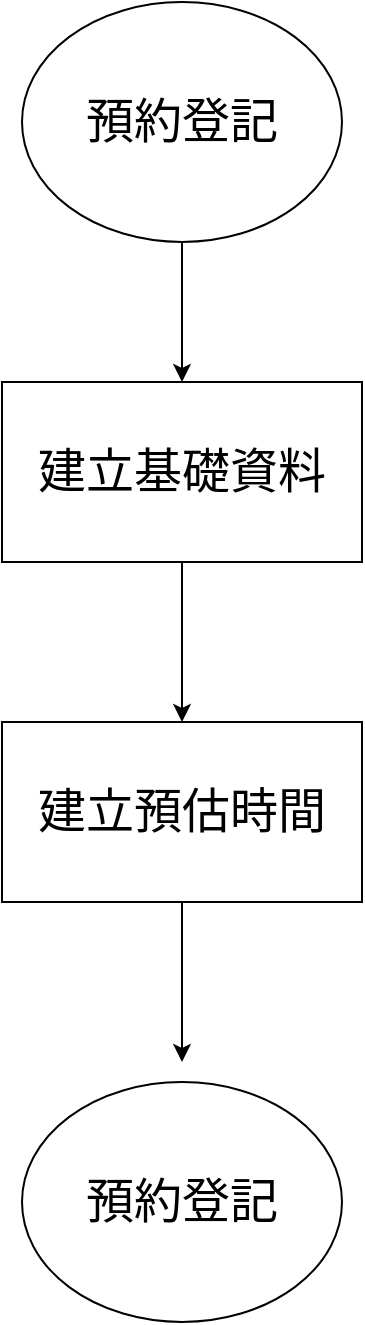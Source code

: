 <mxfile version="24.7.16">
  <diagram name="第 1 页" id="UG0YMzA9eMdiBVnE-49O">
    <mxGraphModel dx="1434" dy="738" grid="1" gridSize="10" guides="1" tooltips="1" connect="1" arrows="1" fold="1" page="1" pageScale="1" pageWidth="827" pageHeight="1169" math="0" shadow="0">
      <root>
        <mxCell id="0" />
        <mxCell id="1" parent="0" />
        <mxCell id="vw6U1GoPQnJPo7Tv32jx-3" value="" style="edgeStyle=orthogonalEdgeStyle;rounded=0;orthogonalLoop=1;jettySize=auto;html=1;" parent="1" source="vw6U1GoPQnJPo7Tv32jx-1" target="vw6U1GoPQnJPo7Tv32jx-2" edge="1">
          <mxGeometry relative="1" as="geometry" />
        </mxCell>
        <mxCell id="vw6U1GoPQnJPo7Tv32jx-1" value="&lt;font style=&quot;font-size: 24px;&quot;&gt;預約登記&lt;/font&gt;" style="ellipse;whiteSpace=wrap;html=1;" parent="1" vertex="1">
          <mxGeometry x="320" y="80" width="160" height="120" as="geometry" />
        </mxCell>
        <mxCell id="vw6U1GoPQnJPo7Tv32jx-5" value="" style="edgeStyle=orthogonalEdgeStyle;rounded=0;orthogonalLoop=1;jettySize=auto;html=1;" parent="1" source="vw6U1GoPQnJPo7Tv32jx-2" target="vw6U1GoPQnJPo7Tv32jx-4" edge="1">
          <mxGeometry relative="1" as="geometry" />
        </mxCell>
        <mxCell id="vw6U1GoPQnJPo7Tv32jx-2" value="&lt;font style=&quot;font-size: 24px;&quot;&gt;建立基礎資料&lt;/font&gt;" style="whiteSpace=wrap;html=1;" parent="1" vertex="1">
          <mxGeometry x="310" y="270" width="180" height="90" as="geometry" />
        </mxCell>
        <mxCell id="vw6U1GoPQnJPo7Tv32jx-7" value="" style="edgeStyle=orthogonalEdgeStyle;rounded=0;orthogonalLoop=1;jettySize=auto;html=1;" parent="1" source="vw6U1GoPQnJPo7Tv32jx-4" edge="1">
          <mxGeometry relative="1" as="geometry">
            <mxPoint x="400" y="610" as="targetPoint" />
          </mxGeometry>
        </mxCell>
        <mxCell id="vw6U1GoPQnJPo7Tv32jx-4" value="建立預估時間" style="whiteSpace=wrap;html=1;fontSize=24;" parent="1" vertex="1">
          <mxGeometry x="310" y="440" width="180" height="90" as="geometry" />
        </mxCell>
        <mxCell id="SXnoR2Kjsc8ZXZo4q6vy-2" value="&lt;font style=&quot;font-size: 24px;&quot;&gt;預約登記&lt;/font&gt;" style="ellipse;whiteSpace=wrap;html=1;" vertex="1" parent="1">
          <mxGeometry x="320" y="620" width="160" height="120" as="geometry" />
        </mxCell>
      </root>
    </mxGraphModel>
  </diagram>
</mxfile>
